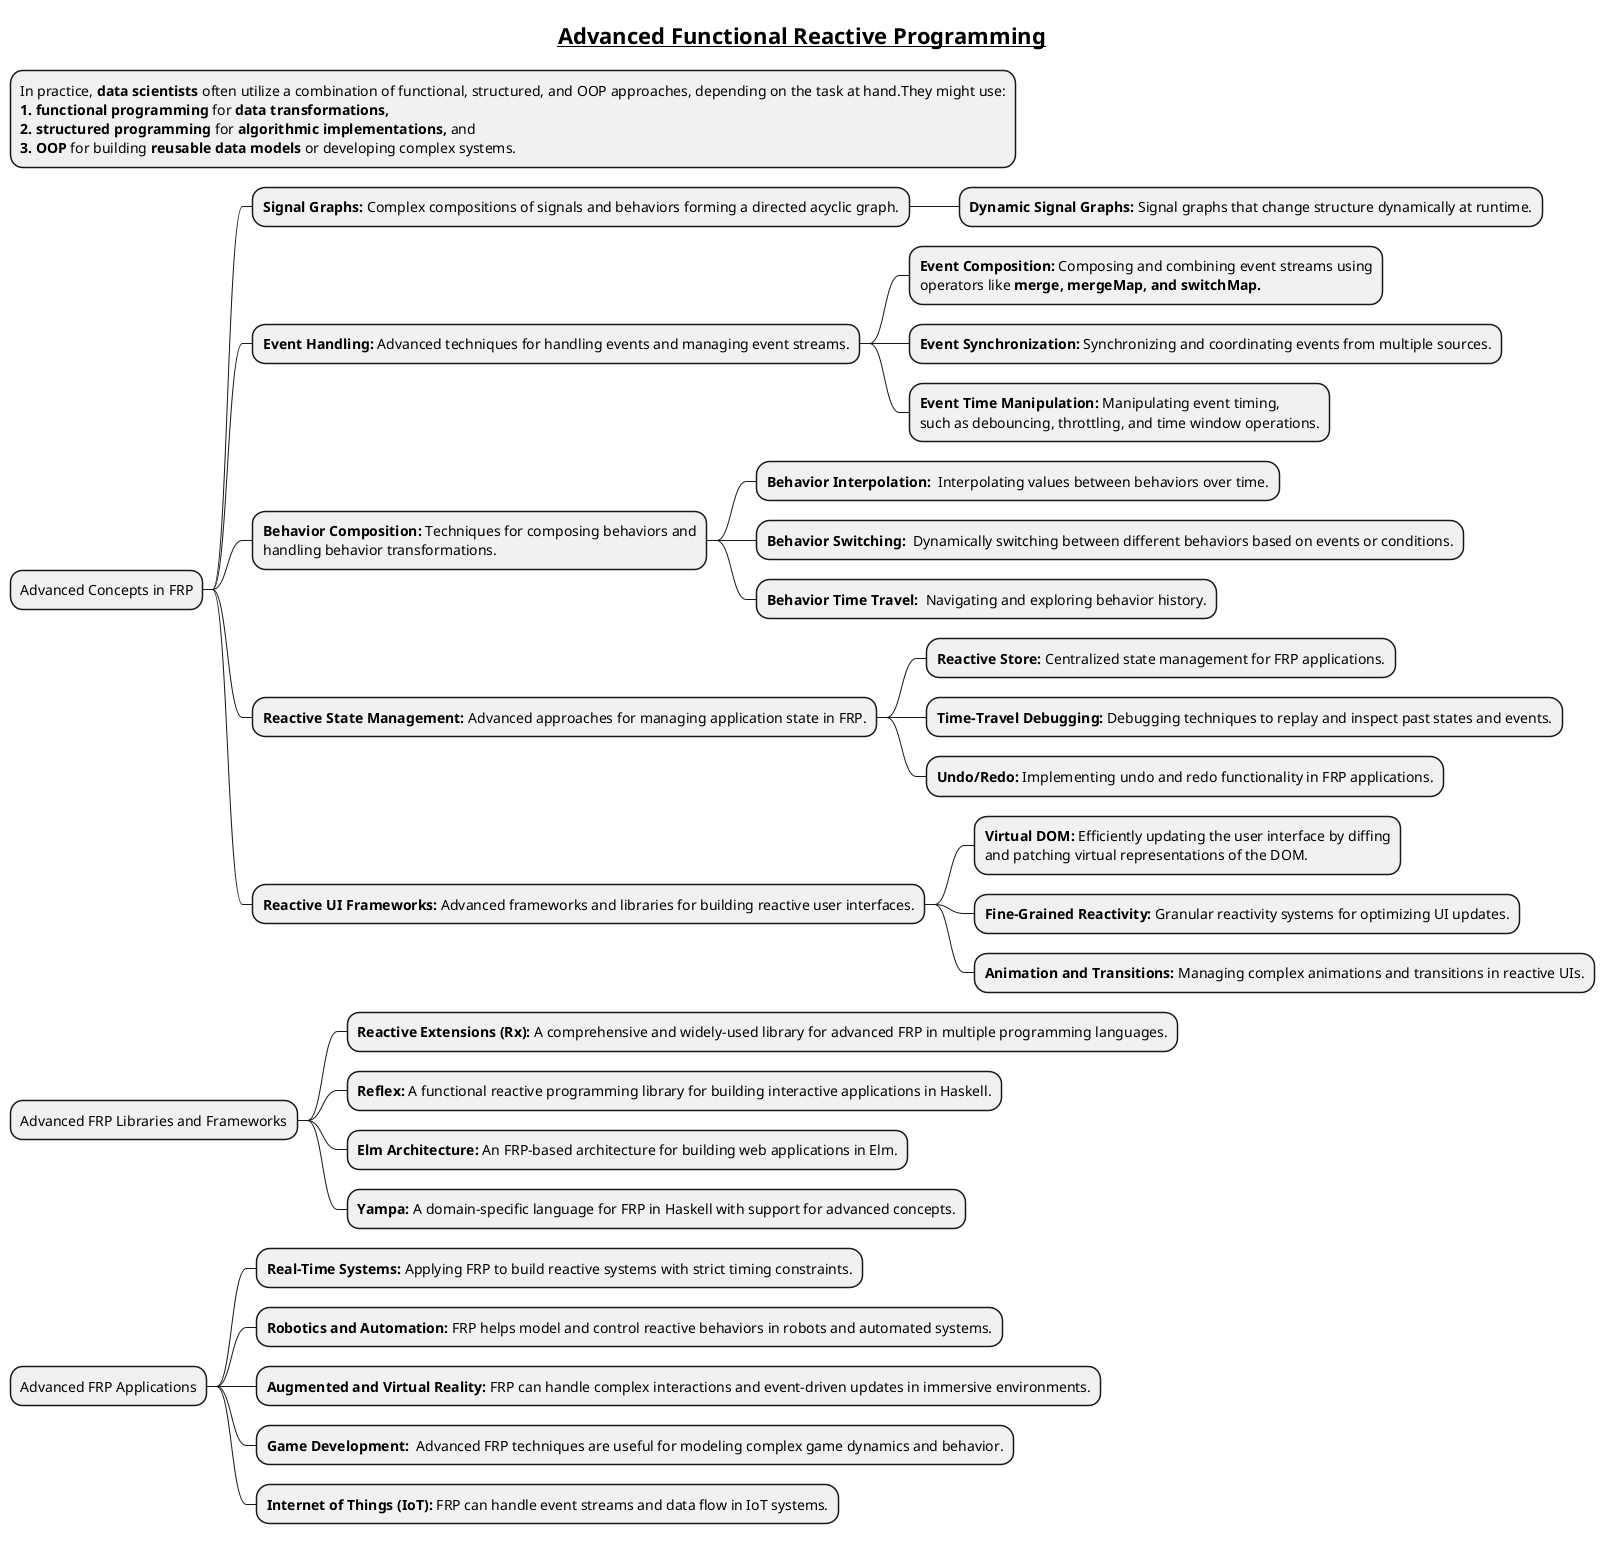 @startmindmap
title =__Advanced Functional Reactive Programming__

*:In practice, **data scientists** often utilize a combination of functional, structured, and OOP approaches, depending on the task at hand.They might use:
**1. functional programming** for **data transformations,**
**2. structured programming** for **algorithmic implementations,** and
**3. OOP** for building **reusable data models** or developing complex systems.;
* Advanced Concepts in FRP

**  **Signal Graphs:** Complex compositions of signals and behaviors forming a directed acyclic graph.
*** **Dynamic Signal Graphs:** Signal graphs that change structure dynamically at runtime.

** **Event Handling:** Advanced techniques for handling events and managing event streams.
***:**Event Composition: **Composing and combining event streams using
operators like **merge, mergeMap, and switchMap.**;
*** **Event Synchronization: **Synchronizing and coordinating events from multiple sources.
***:**Event Time Manipulation:** Manipulating event timing,
such as debouncing, throttling, and time window operations.;

**:**Behavior Composition:** Techniques for composing behaviors and
handling behavior transformations.;
*** **Behavior Interpolation: ** Interpolating values between behaviors over time.
*** **Behavior Switching: ** Dynamically switching between different behaviors based on events or conditions.
*** **Behavior Time Travel:**  Navigating and exploring behavior history.

** **Reactive State Management:** Advanced approaches for managing application state in FRP.
*** **Reactive Store: **Centralized state management for FRP applications.
*** **Time-Travel Debugging:** Debugging techniques to replay and inspect past states and events.
*** **Undo/Redo:** Implementing undo and redo functionality in FRP applications.

** **Reactive UI Frameworks:** Advanced frameworks and libraries for building reactive user interfaces.
***:**Virtual DOM: **Efficiently updating the user interface by diffing
and patching virtual representations of the DOM.;
*** **Fine-Grained Reactivity:** Granular reactivity systems for optimizing UI updates.
*** **Animation and Transitions:** Managing complex animations and transitions in reactive UIs.

* Advanced FRP Libraries and Frameworks

** **Reactive Extensions (Rx):** A comprehensive and widely-used library for advanced FRP in multiple programming languages.
** **Reflex: **A functional reactive programming library for building interactive applications in Haskell.
** **Elm Architecture:** An FRP-based architecture for building web applications in Elm.
** **Yampa: **A domain-specific language for FRP in Haskell with support for advanced concepts.

* Advanced FRP Applications

** **Real-Time Systems:** Applying FRP to build reactive systems with strict timing constraints.
** **Robotics and Automation: **FRP helps model and control reactive behaviors in robots and automated systems.
** **Augmented and Virtual Reality:** FRP can handle complex interactions and event-driven updates in immersive environments.
** **Game Development: ** Advanced FRP techniques are useful for modeling complex game dynamics and behavior.
** **Internet of Things (IoT):** FRP can handle event streams and data flow in IoT systems.

@endmindmap

